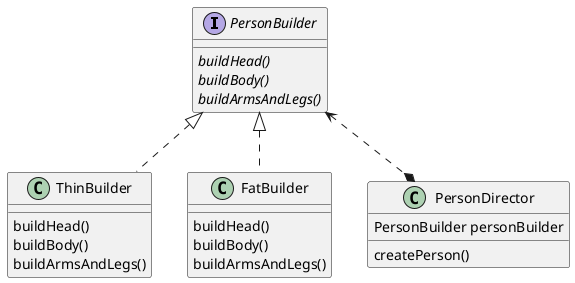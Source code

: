 @startuml

interface PersonBuilder{
{abstract}buildHead()
{abstract}buildBody()
{abstract}buildArmsAndLegs()
}
PersonBuilder<|..ThinBuilder
class ThinBuilder{
buildHead()
buildBody()
buildArmsAndLegs()
}

PersonBuilder<|..FatBuilder
class FatBuilder{
buildHead()
buildBody()
buildArmsAndLegs()
}

PersonBuilder<..*PersonDirector
class PersonDirector{
PersonBuilder personBuilder
createPerson()
}

@enduml